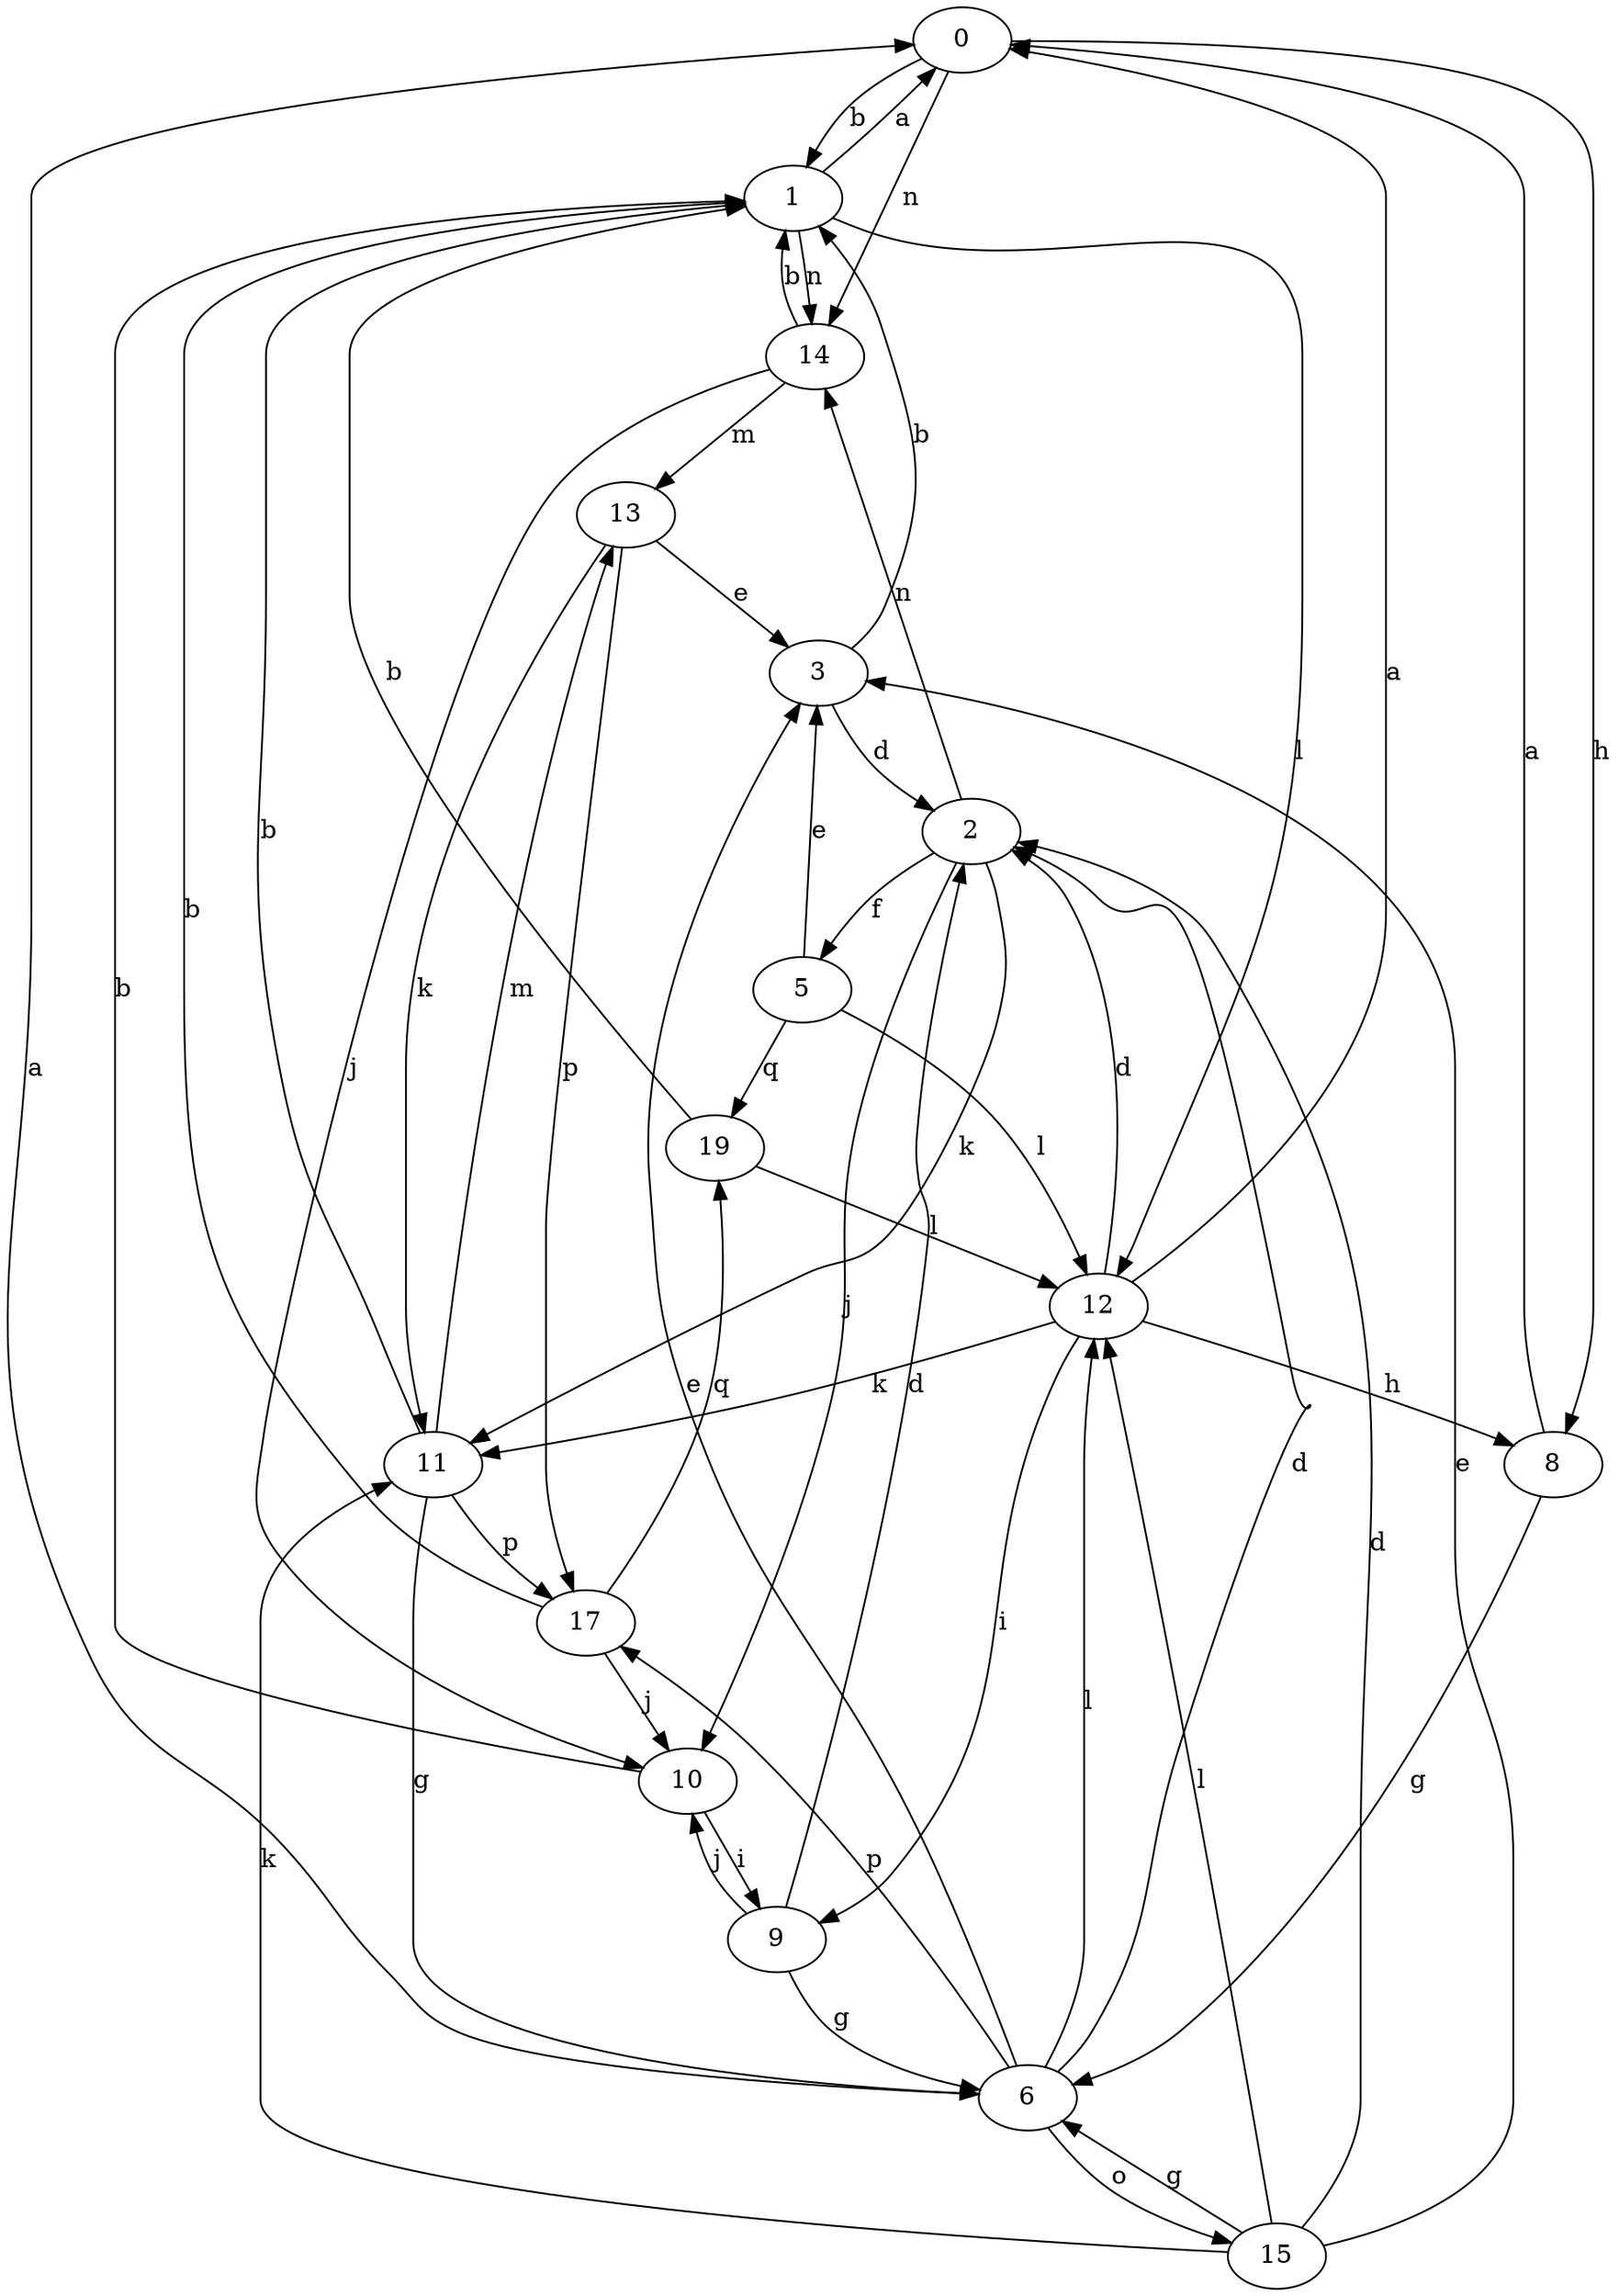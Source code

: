 strict digraph  {
0;
1;
2;
3;
5;
6;
8;
9;
10;
11;
12;
13;
14;
15;
17;
19;
0 -> 1  [label=b];
0 -> 8  [label=h];
0 -> 14  [label=n];
1 -> 0  [label=a];
1 -> 12  [label=l];
1 -> 14  [label=n];
2 -> 5  [label=f];
2 -> 10  [label=j];
2 -> 11  [label=k];
2 -> 14  [label=n];
3 -> 1  [label=b];
3 -> 2  [label=d];
5 -> 3  [label=e];
5 -> 12  [label=l];
5 -> 19  [label=q];
6 -> 0  [label=a];
6 -> 2  [label=d];
6 -> 3  [label=e];
6 -> 12  [label=l];
6 -> 15  [label=o];
6 -> 17  [label=p];
8 -> 0  [label=a];
8 -> 6  [label=g];
9 -> 2  [label=d];
9 -> 6  [label=g];
9 -> 10  [label=j];
10 -> 1  [label=b];
10 -> 9  [label=i];
11 -> 1  [label=b];
11 -> 6  [label=g];
11 -> 13  [label=m];
11 -> 17  [label=p];
12 -> 0  [label=a];
12 -> 2  [label=d];
12 -> 8  [label=h];
12 -> 9  [label=i];
12 -> 11  [label=k];
13 -> 3  [label=e];
13 -> 11  [label=k];
13 -> 17  [label=p];
14 -> 1  [label=b];
14 -> 10  [label=j];
14 -> 13  [label=m];
15 -> 2  [label=d];
15 -> 3  [label=e];
15 -> 6  [label=g];
15 -> 11  [label=k];
15 -> 12  [label=l];
17 -> 1  [label=b];
17 -> 10  [label=j];
17 -> 19  [label=q];
19 -> 1  [label=b];
19 -> 12  [label=l];
}
